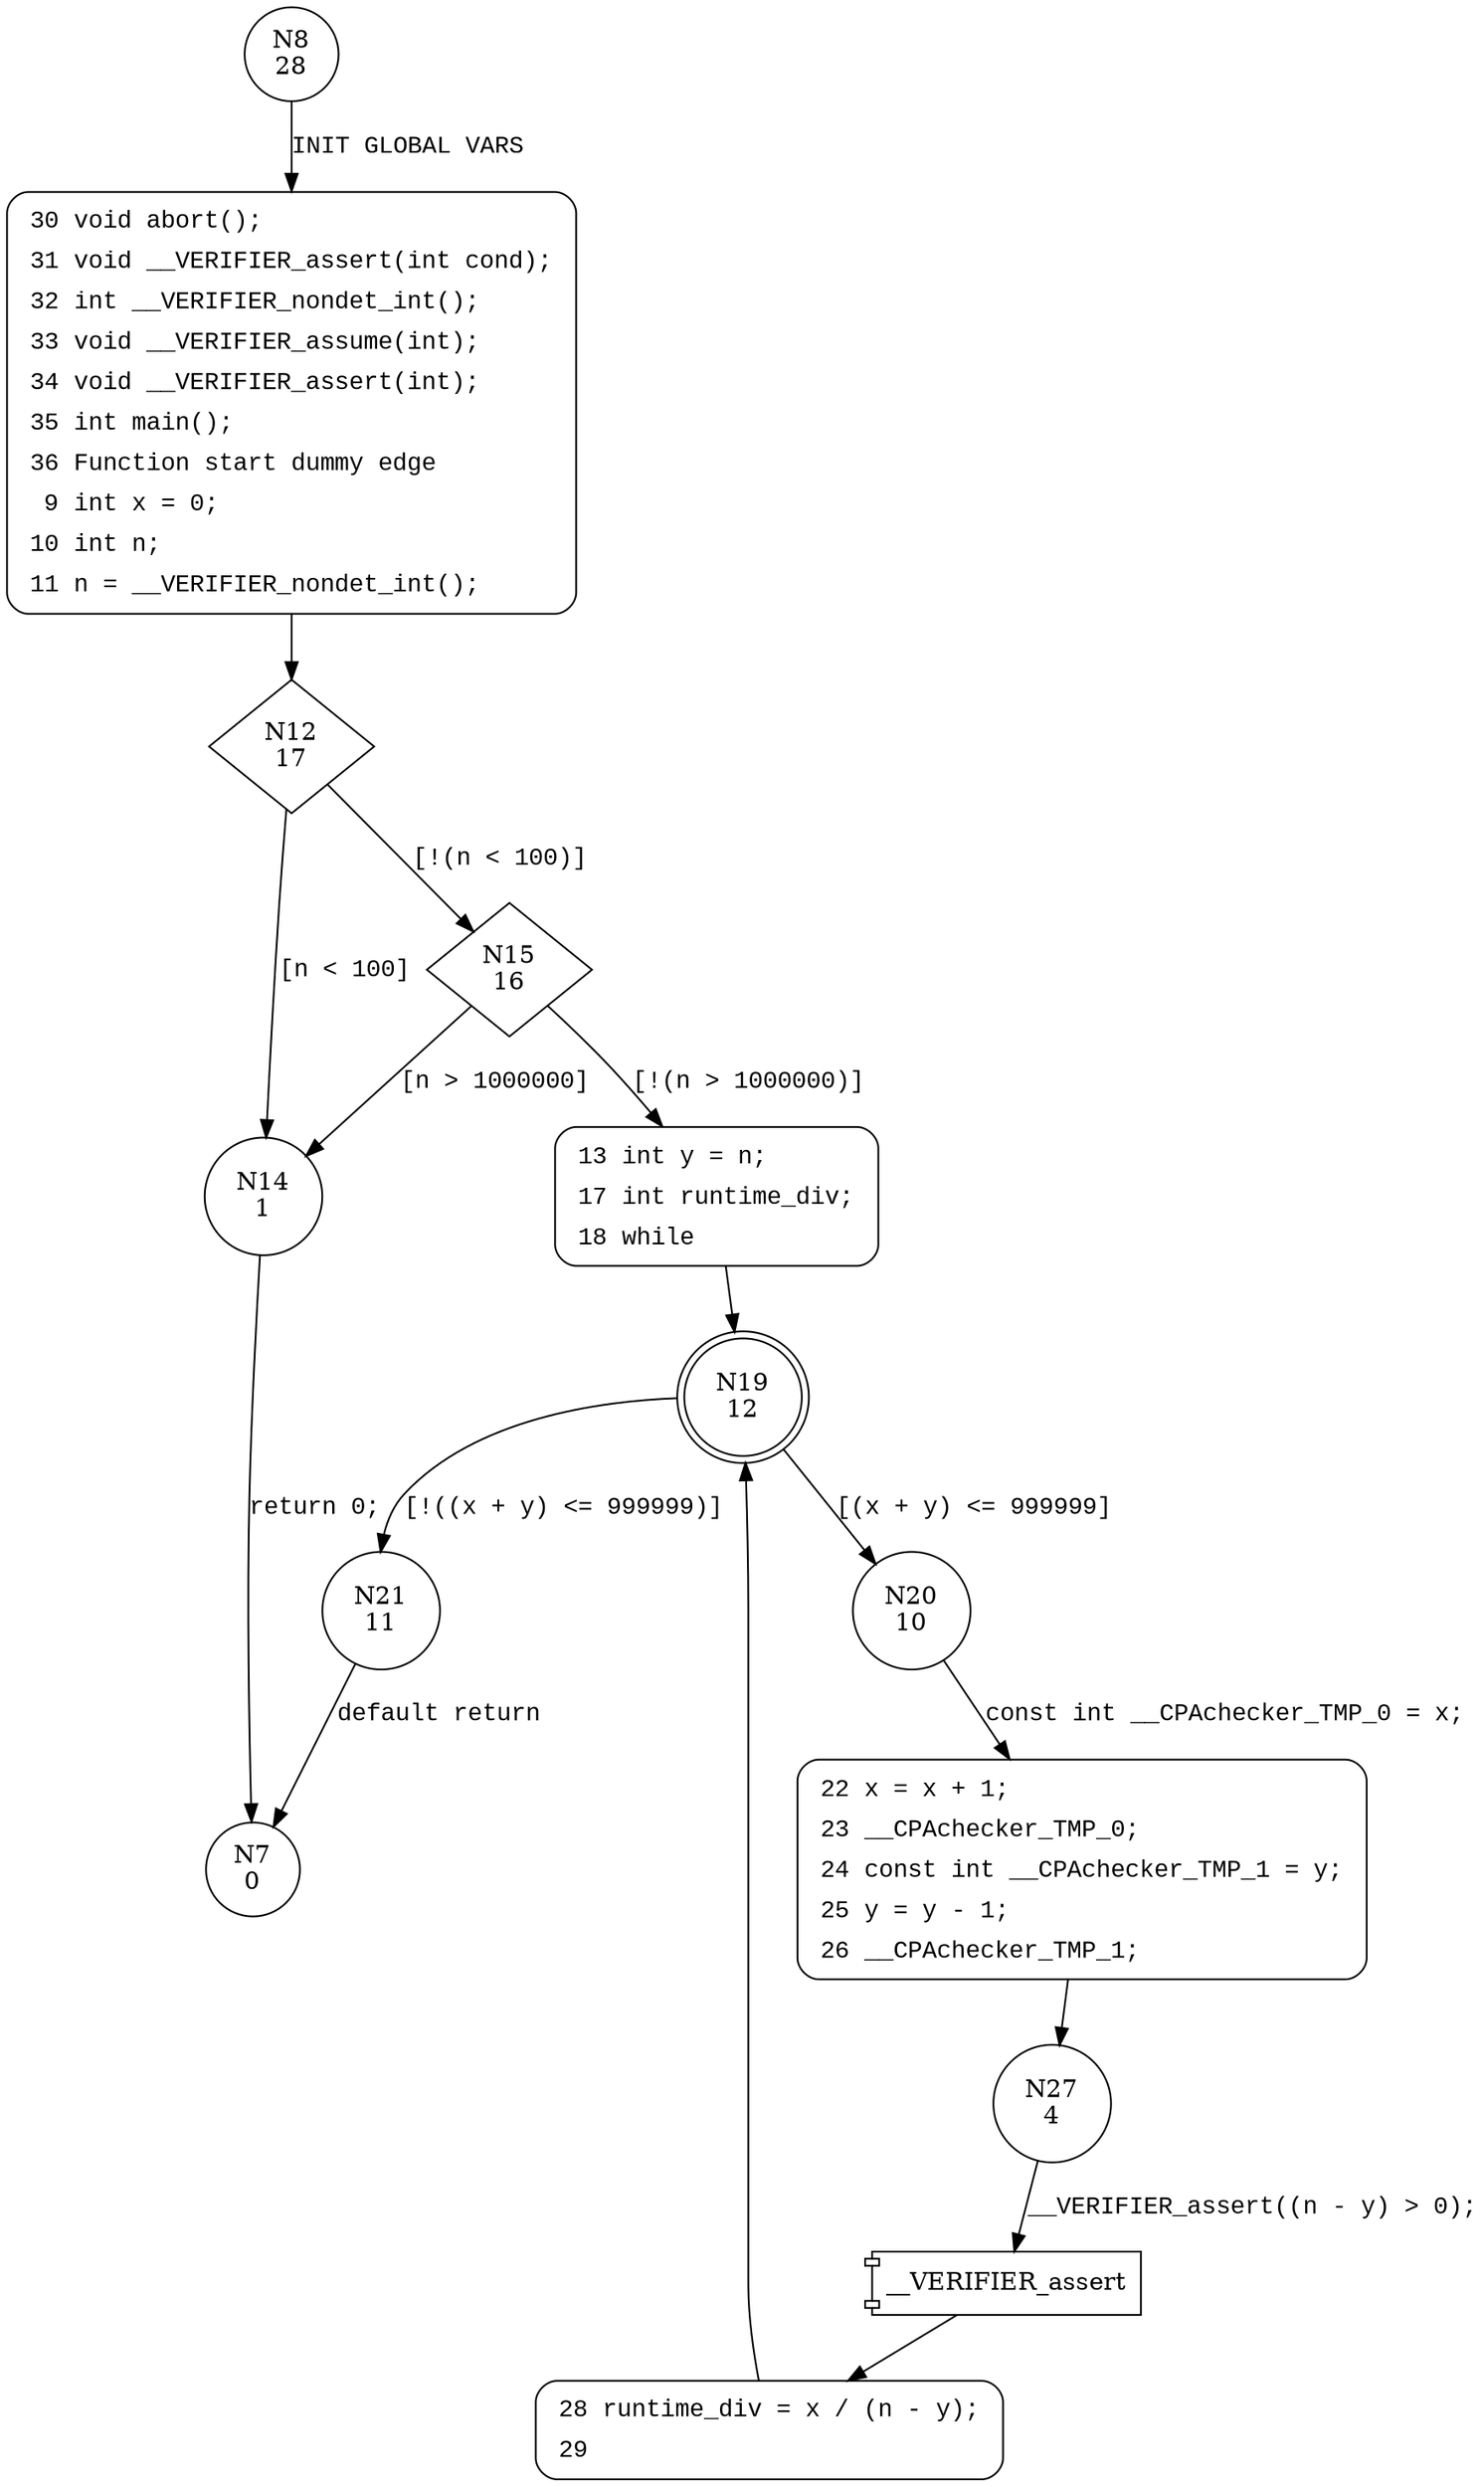digraph main {
8 [shape="circle" label="N8\n28"]
30 [shape="circle" label="N30\n27"]
12 [shape="diamond" label="N12\n17"]
14 [shape="circle" label="N14\n1"]
15 [shape="diamond" label="N15\n16"]
13 [shape="circle" label="N13\n15"]
19 [shape="doublecircle" label="N19\n12"]
20 [shape="circle" label="N20\n10"]
21 [shape="circle" label="N21\n11"]
22 [shape="circle" label="N22\n9"]
27 [shape="circle" label="N27\n4"]
28 [shape="circle" label="N28\n3"]
7 [shape="circle" label="N7\n0"]
30 [style="filled,bold" penwidth="1" fillcolor="white" fontname="Courier New" shape="Mrecord" label=<<table border="0" cellborder="0" cellpadding="3" bgcolor="white"><tr><td align="right">30</td><td align="left">void abort();</td></tr><tr><td align="right">31</td><td align="left">void __VERIFIER_assert(int cond);</td></tr><tr><td align="right">32</td><td align="left">int __VERIFIER_nondet_int();</td></tr><tr><td align="right">33</td><td align="left">void __VERIFIER_assume(int);</td></tr><tr><td align="right">34</td><td align="left">void __VERIFIER_assert(int);</td></tr><tr><td align="right">35</td><td align="left">int main();</td></tr><tr><td align="right">36</td><td align="left">Function start dummy edge</td></tr><tr><td align="right">9</td><td align="left">int x = 0;</td></tr><tr><td align="right">10</td><td align="left">int n;</td></tr><tr><td align="right">11</td><td align="left">n = __VERIFIER_nondet_int();</td></tr></table>>]
30 -> 12[label=""]
13 [style="filled,bold" penwidth="1" fillcolor="white" fontname="Courier New" shape="Mrecord" label=<<table border="0" cellborder="0" cellpadding="3" bgcolor="white"><tr><td align="right">13</td><td align="left">int y = n;</td></tr><tr><td align="right">17</td><td align="left">int runtime_div;</td></tr><tr><td align="right">18</td><td align="left">while</td></tr></table>>]
13 -> 19[label=""]
22 [style="filled,bold" penwidth="1" fillcolor="white" fontname="Courier New" shape="Mrecord" label=<<table border="0" cellborder="0" cellpadding="3" bgcolor="white"><tr><td align="right">22</td><td align="left">x = x + 1;</td></tr><tr><td align="right">23</td><td align="left">__CPAchecker_TMP_0;</td></tr><tr><td align="right">24</td><td align="left">const int __CPAchecker_TMP_1 = y;</td></tr><tr><td align="right">25</td><td align="left">y = y - 1;</td></tr><tr><td align="right">26</td><td align="left">__CPAchecker_TMP_1;</td></tr></table>>]
22 -> 27[label=""]
28 [style="filled,bold" penwidth="1" fillcolor="white" fontname="Courier New" shape="Mrecord" label=<<table border="0" cellborder="0" cellpadding="3" bgcolor="white"><tr><td align="right">28</td><td align="left">runtime_div = x / (n - y);</td></tr><tr><td align="right">29</td><td align="left"></td></tr></table>>]
28 -> 19[label=""]
8 -> 30 [label="INIT GLOBAL VARS" fontname="Courier New"]
12 -> 14 [label="[n < 100]" fontname="Courier New"]
12 -> 15 [label="[!(n < 100)]" fontname="Courier New"]
15 -> 14 [label="[n > 1000000]" fontname="Courier New"]
15 -> 13 [label="[!(n > 1000000)]" fontname="Courier New"]
19 -> 20 [label="[(x + y) <= 999999]" fontname="Courier New"]
19 -> 21 [label="[!((x + y) <= 999999)]" fontname="Courier New"]
20 -> 22 [label="const int __CPAchecker_TMP_0 = x;" fontname="Courier New"]
100001 [shape="component" label="__VERIFIER_assert"]
27 -> 100001 [label="__VERIFIER_assert((n - y) > 0);" fontname="Courier New"]
100001 -> 28 [label="" fontname="Courier New"]
14 -> 7 [label="return 0;" fontname="Courier New"]
21 -> 7 [label="default return" fontname="Courier New"]
}